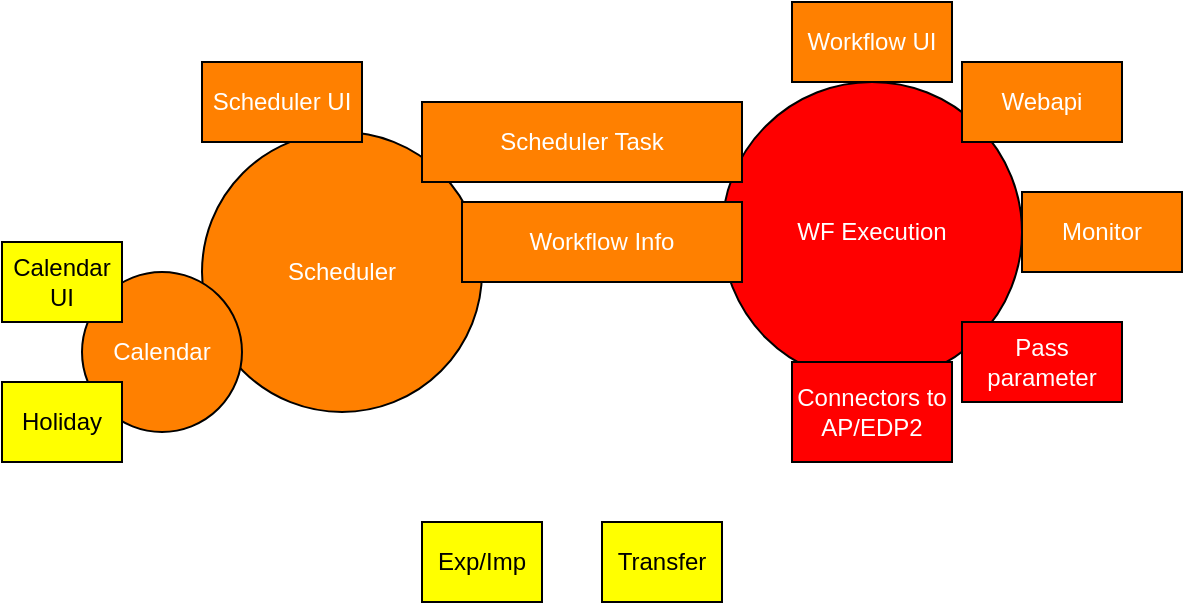 <mxfile version="11.0.8" type="github"><diagram id="WrMrnn_xkAYBiO1sDNDA" name="Page-1"><mxGraphModel dx="1037" dy="588" grid="1" gridSize="10" guides="1" tooltips="1" connect="1" arrows="1" fold="1" page="1" pageScale="1" pageWidth="1654" pageHeight="1169" math="0" shadow="0"><root><mxCell id="0"/><mxCell id="1" parent="0"/><mxCell id="ppPx0SE-iNM0lMeHbUDh-1" value="WF Execution" style="ellipse;whiteSpace=wrap;html=1;aspect=fixed;fillColor=#FF0000;strokeColor=#000000;fontColor=#FFFFFF;" vertex="1" parent="1"><mxGeometry x="540" y="240" width="150" height="150" as="geometry"/></mxCell><mxCell id="ppPx0SE-iNM0lMeHbUDh-3" value="Connectors to AP/EDP2" style="rounded=0;whiteSpace=wrap;html=1;fontFamily=Helvetica;fontSize=12;fontColor=#FFFFFF;align=center;strokeColor=#000000;fillColor=#FF0000;" vertex="1" parent="1"><mxGeometry x="575" y="380" width="80" height="50" as="geometry"/></mxCell><mxCell id="ppPx0SE-iNM0lMeHbUDh-4" value="Pass parameter" style="rounded=0;whiteSpace=wrap;html=1;fontFamily=Helvetica;fontSize=12;fontColor=#FFFFFF;align=center;strokeColor=#000000;fillColor=#FF0000;" vertex="1" parent="1"><mxGeometry x="660" y="360" width="80" height="40" as="geometry"/></mxCell><mxCell id="ppPx0SE-iNM0lMeHbUDh-5" value="Scheduler" style="ellipse;whiteSpace=wrap;html=1;aspect=fixed;strokeColor=#000000;fillColor=#FF8000;fontColor=#FFFFFF;" vertex="1" parent="1"><mxGeometry x="280" y="265" width="140" height="140" as="geometry"/></mxCell><mxCell id="ppPx0SE-iNM0lMeHbUDh-6" value="Calendar" style="ellipse;whiteSpace=wrap;html=1;aspect=fixed;strokeColor=#000000;fillColor=#FF8000;fontColor=#FFFFFF;" vertex="1" parent="1"><mxGeometry x="220" y="335" width="80" height="80" as="geometry"/></mxCell><mxCell id="ppPx0SE-iNM0lMeHbUDh-7" value="Workflow UI" style="rounded=0;whiteSpace=wrap;html=1;fontFamily=Helvetica;fontSize=12;fontColor=#FFFFFF;align=center;strokeColor=#000000;fillColor=#FF8000;" vertex="1" parent="1"><mxGeometry x="575" y="200" width="80" height="40" as="geometry"/></mxCell><mxCell id="ppPx0SE-iNM0lMeHbUDh-8" value="Webapi" style="rounded=0;whiteSpace=wrap;html=1;fontFamily=Helvetica;fontSize=12;fontColor=#FFFFFF;align=center;strokeColor=#000000;fillColor=#FF8000;" vertex="1" parent="1"><mxGeometry x="660" y="230" width="80" height="40" as="geometry"/></mxCell><mxCell id="ppPx0SE-iNM0lMeHbUDh-9" value="Exp/Imp" style="rounded=0;whiteSpace=wrap;html=1;fontFamily=Helvetica;fontSize=12;fontColor=#000000;align=center;strokeColor=#000000;fillColor=#FFFF00;" vertex="1" parent="1"><mxGeometry x="390" y="460" width="60" height="40" as="geometry"/></mxCell><mxCell id="ppPx0SE-iNM0lMeHbUDh-10" value="Transfer" style="rounded=0;whiteSpace=wrap;html=1;fontFamily=Helvetica;fontSize=12;fontColor=#000000;align=center;strokeColor=#000000;fillColor=#FFFF00;" vertex="1" parent="1"><mxGeometry x="480" y="460" width="60" height="40" as="geometry"/></mxCell><mxCell id="ppPx0SE-iNM0lMeHbUDh-17" value="Scheduler Task" style="rounded=0;whiteSpace=wrap;html=1;fontFamily=Helvetica;fontSize=12;fontColor=#FFFFFF;align=center;strokeColor=#000000;fillColor=#FF8000;" vertex="1" parent="1"><mxGeometry x="390" y="250" width="160" height="40" as="geometry"/></mxCell><mxCell id="ppPx0SE-iNM0lMeHbUDh-18" value="Workflow Info" style="rounded=0;whiteSpace=wrap;html=1;fontFamily=Helvetica;fontSize=12;fontColor=#FFFFFF;align=center;strokeColor=#000000;fillColor=#FF8000;" vertex="1" parent="1"><mxGeometry x="410" y="300" width="140" height="40" as="geometry"/></mxCell><mxCell id="ppPx0SE-iNM0lMeHbUDh-19" value="Scheduler UI" style="rounded=0;whiteSpace=wrap;html=1;fontFamily=Helvetica;fontSize=12;fontColor=#FFFFFF;align=center;strokeColor=#000000;fillColor=#FF8000;" vertex="1" parent="1"><mxGeometry x="280" y="230" width="80" height="40" as="geometry"/></mxCell><mxCell id="ppPx0SE-iNM0lMeHbUDh-20" value="Calendar UI" style="rounded=0;whiteSpace=wrap;html=1;fontFamily=Helvetica;fontSize=12;fontColor=#000000;align=center;strokeColor=#000000;fillColor=#FFFF00;" vertex="1" parent="1"><mxGeometry x="180" y="320" width="60" height="40" as="geometry"/></mxCell><mxCell id="ppPx0SE-iNM0lMeHbUDh-21" value="Holiday" style="rounded=0;whiteSpace=wrap;html=1;fontFamily=Helvetica;fontSize=12;fontColor=#000000;align=center;strokeColor=#000000;fillColor=#FFFF00;" vertex="1" parent="1"><mxGeometry x="180" y="390" width="60" height="40" as="geometry"/></mxCell><mxCell id="ppPx0SE-iNM0lMeHbUDh-24" value="Monitor" style="rounded=0;whiteSpace=wrap;html=1;fontFamily=Helvetica;fontSize=12;fontColor=#FFFFFF;align=center;strokeColor=#000000;fillColor=#FF8000;" vertex="1" parent="1"><mxGeometry x="690" y="295" width="80" height="40" as="geometry"/></mxCell></root></mxGraphModel></diagram></mxfile>